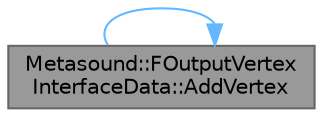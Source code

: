 digraph "Metasound::FOutputVertexInterfaceData::AddVertex"
{
 // INTERACTIVE_SVG=YES
 // LATEX_PDF_SIZE
  bgcolor="transparent";
  edge [fontname=Helvetica,fontsize=10,labelfontname=Helvetica,labelfontsize=10];
  node [fontname=Helvetica,fontsize=10,shape=box,height=0.2,width=0.4];
  rankdir="LR";
  Node1 [id="Node000001",label="Metasound::FOutputVertex\lInterfaceData::AddVertex",height=0.2,width=0.4,color="gray40", fillcolor="grey60", style="filled", fontcolor="black",tooltip="Add a vertex."];
  Node1 -> Node1 [id="edge1_Node000001_Node000001",color="steelblue1",style="solid",tooltip=" "];
}
